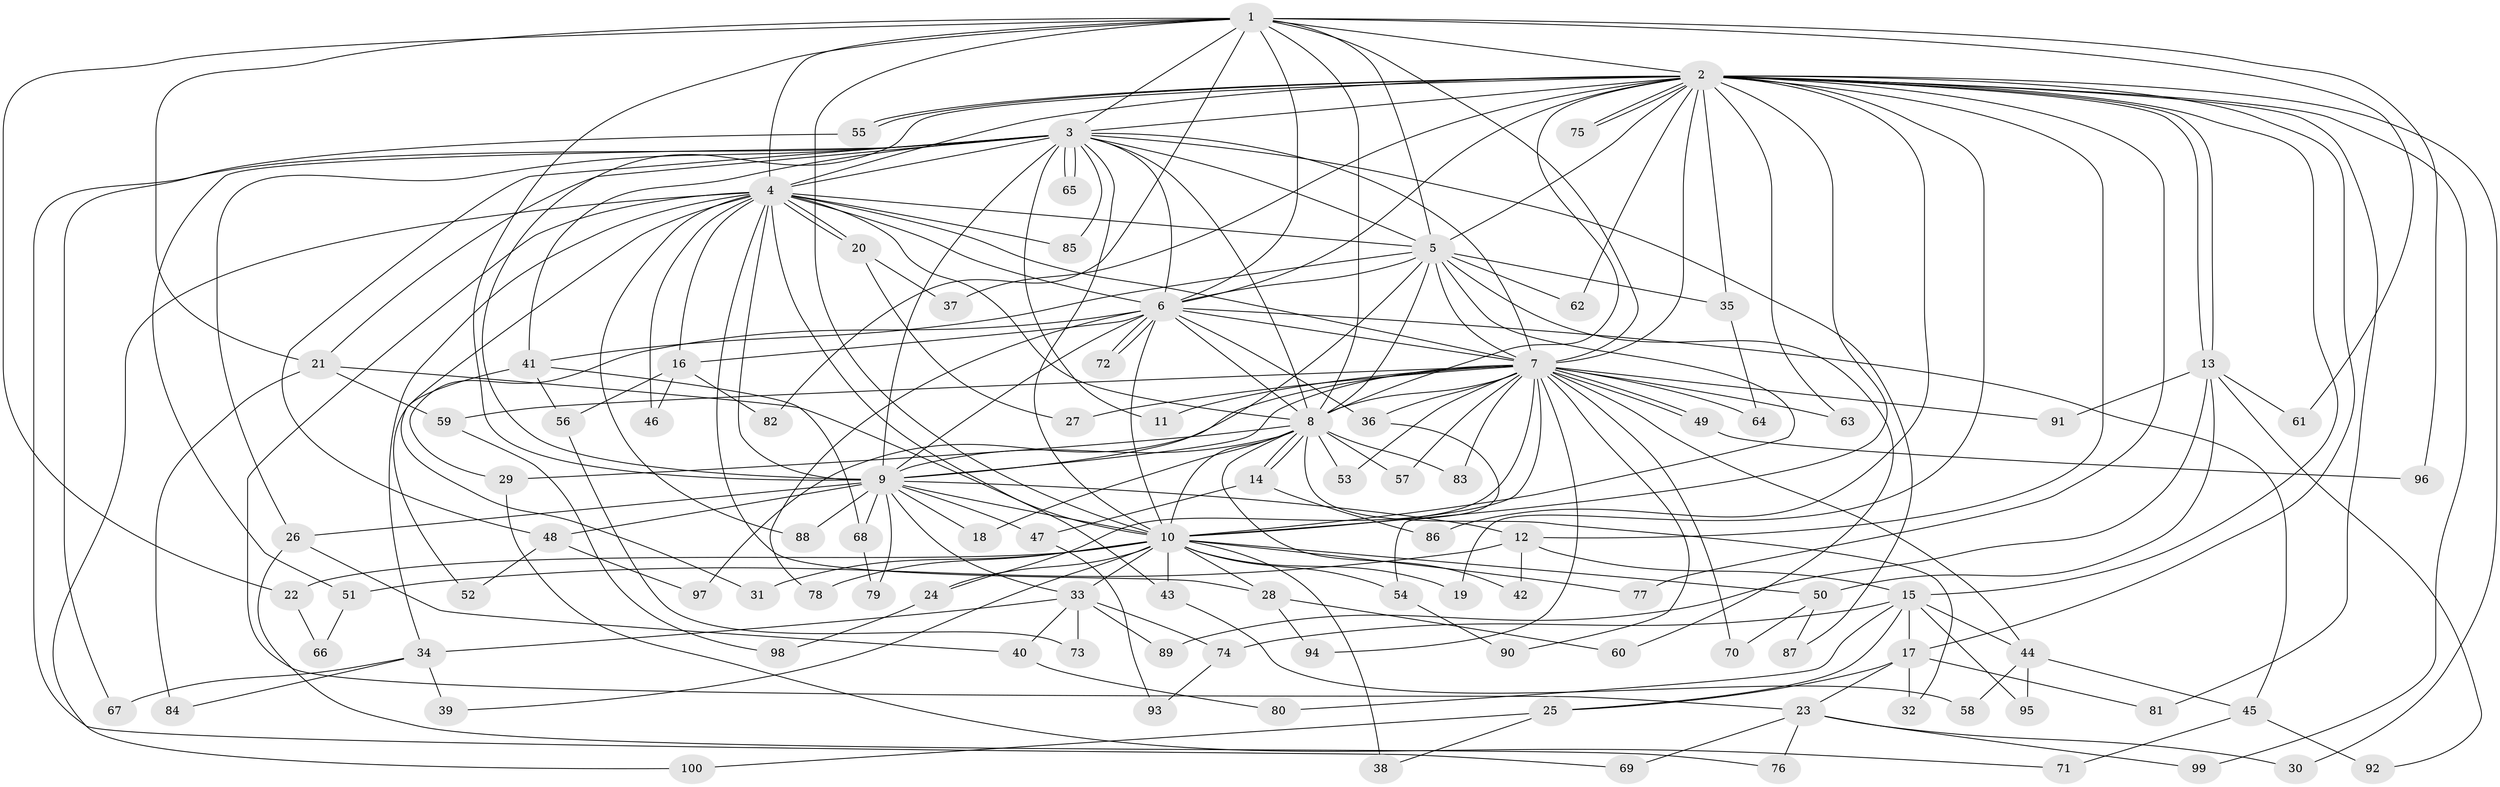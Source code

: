 // coarse degree distribution, {16: 0.013888888888888888, 25: 0.027777777777777776, 20: 0.013888888888888888, 10: 0.013888888888888888, 23: 0.013888888888888888, 15: 0.013888888888888888, 19: 0.013888888888888888, 2: 0.4583333333333333, 5: 0.05555555555555555, 7: 0.027777777777777776, 4: 0.125, 6: 0.027777777777777776, 3: 0.1527777777777778, 8: 0.013888888888888888, 1: 0.027777777777777776}
// Generated by graph-tools (version 1.1) at 2025/51/02/27/25 19:51:46]
// undirected, 100 vertices, 225 edges
graph export_dot {
graph [start="1"]
  node [color=gray90,style=filled];
  1;
  2;
  3;
  4;
  5;
  6;
  7;
  8;
  9;
  10;
  11;
  12;
  13;
  14;
  15;
  16;
  17;
  18;
  19;
  20;
  21;
  22;
  23;
  24;
  25;
  26;
  27;
  28;
  29;
  30;
  31;
  32;
  33;
  34;
  35;
  36;
  37;
  38;
  39;
  40;
  41;
  42;
  43;
  44;
  45;
  46;
  47;
  48;
  49;
  50;
  51;
  52;
  53;
  54;
  55;
  56;
  57;
  58;
  59;
  60;
  61;
  62;
  63;
  64;
  65;
  66;
  67;
  68;
  69;
  70;
  71;
  72;
  73;
  74;
  75;
  76;
  77;
  78;
  79;
  80;
  81;
  82;
  83;
  84;
  85;
  86;
  87;
  88;
  89;
  90;
  91;
  92;
  93;
  94;
  95;
  96;
  97;
  98;
  99;
  100;
  1 -- 2;
  1 -- 3;
  1 -- 4;
  1 -- 5;
  1 -- 6;
  1 -- 7;
  1 -- 8;
  1 -- 9;
  1 -- 10;
  1 -- 21;
  1 -- 22;
  1 -- 61;
  1 -- 82;
  1 -- 96;
  2 -- 3;
  2 -- 4;
  2 -- 5;
  2 -- 6;
  2 -- 7;
  2 -- 8;
  2 -- 9;
  2 -- 10;
  2 -- 12;
  2 -- 13;
  2 -- 13;
  2 -- 15;
  2 -- 17;
  2 -- 19;
  2 -- 30;
  2 -- 35;
  2 -- 37;
  2 -- 55;
  2 -- 55;
  2 -- 62;
  2 -- 63;
  2 -- 75;
  2 -- 75;
  2 -- 77;
  2 -- 81;
  2 -- 86;
  2 -- 99;
  3 -- 4;
  3 -- 5;
  3 -- 6;
  3 -- 7;
  3 -- 8;
  3 -- 9;
  3 -- 10;
  3 -- 11;
  3 -- 21;
  3 -- 26;
  3 -- 41;
  3 -- 48;
  3 -- 51;
  3 -- 65;
  3 -- 65;
  3 -- 69;
  3 -- 85;
  3 -- 87;
  4 -- 5;
  4 -- 6;
  4 -- 7;
  4 -- 8;
  4 -- 9;
  4 -- 10;
  4 -- 16;
  4 -- 20;
  4 -- 20;
  4 -- 23;
  4 -- 28;
  4 -- 31;
  4 -- 34;
  4 -- 46;
  4 -- 85;
  4 -- 88;
  4 -- 100;
  5 -- 6;
  5 -- 7;
  5 -- 8;
  5 -- 9;
  5 -- 10;
  5 -- 35;
  5 -- 41;
  5 -- 60;
  5 -- 62;
  6 -- 7;
  6 -- 8;
  6 -- 9;
  6 -- 10;
  6 -- 16;
  6 -- 29;
  6 -- 36;
  6 -- 45;
  6 -- 72;
  6 -- 72;
  6 -- 78;
  7 -- 8;
  7 -- 9;
  7 -- 10;
  7 -- 11;
  7 -- 24;
  7 -- 27;
  7 -- 36;
  7 -- 44;
  7 -- 49;
  7 -- 49;
  7 -- 53;
  7 -- 57;
  7 -- 59;
  7 -- 63;
  7 -- 64;
  7 -- 70;
  7 -- 83;
  7 -- 90;
  7 -- 91;
  7 -- 94;
  7 -- 97;
  8 -- 9;
  8 -- 10;
  8 -- 14;
  8 -- 14;
  8 -- 18;
  8 -- 29;
  8 -- 32;
  8 -- 42;
  8 -- 53;
  8 -- 57;
  8 -- 83;
  9 -- 10;
  9 -- 12;
  9 -- 18;
  9 -- 26;
  9 -- 33;
  9 -- 47;
  9 -- 48;
  9 -- 68;
  9 -- 79;
  9 -- 88;
  10 -- 19;
  10 -- 22;
  10 -- 24;
  10 -- 28;
  10 -- 31;
  10 -- 33;
  10 -- 38;
  10 -- 39;
  10 -- 43;
  10 -- 50;
  10 -- 54;
  10 -- 77;
  10 -- 78;
  12 -- 15;
  12 -- 42;
  12 -- 51;
  13 -- 50;
  13 -- 61;
  13 -- 89;
  13 -- 91;
  13 -- 92;
  14 -- 47;
  14 -- 86;
  15 -- 17;
  15 -- 25;
  15 -- 44;
  15 -- 74;
  15 -- 80;
  15 -- 95;
  16 -- 46;
  16 -- 56;
  16 -- 82;
  17 -- 23;
  17 -- 25;
  17 -- 32;
  17 -- 81;
  20 -- 27;
  20 -- 37;
  21 -- 43;
  21 -- 59;
  21 -- 84;
  22 -- 66;
  23 -- 30;
  23 -- 69;
  23 -- 76;
  23 -- 99;
  24 -- 98;
  25 -- 38;
  25 -- 100;
  26 -- 40;
  26 -- 76;
  28 -- 60;
  28 -- 94;
  29 -- 71;
  33 -- 34;
  33 -- 40;
  33 -- 73;
  33 -- 74;
  33 -- 89;
  34 -- 39;
  34 -- 67;
  34 -- 84;
  35 -- 64;
  36 -- 54;
  40 -- 80;
  41 -- 52;
  41 -- 56;
  41 -- 68;
  43 -- 58;
  44 -- 45;
  44 -- 58;
  44 -- 95;
  45 -- 71;
  45 -- 92;
  47 -- 93;
  48 -- 52;
  48 -- 97;
  49 -- 96;
  50 -- 70;
  50 -- 87;
  51 -- 66;
  54 -- 90;
  55 -- 67;
  56 -- 73;
  59 -- 98;
  68 -- 79;
  74 -- 93;
}
